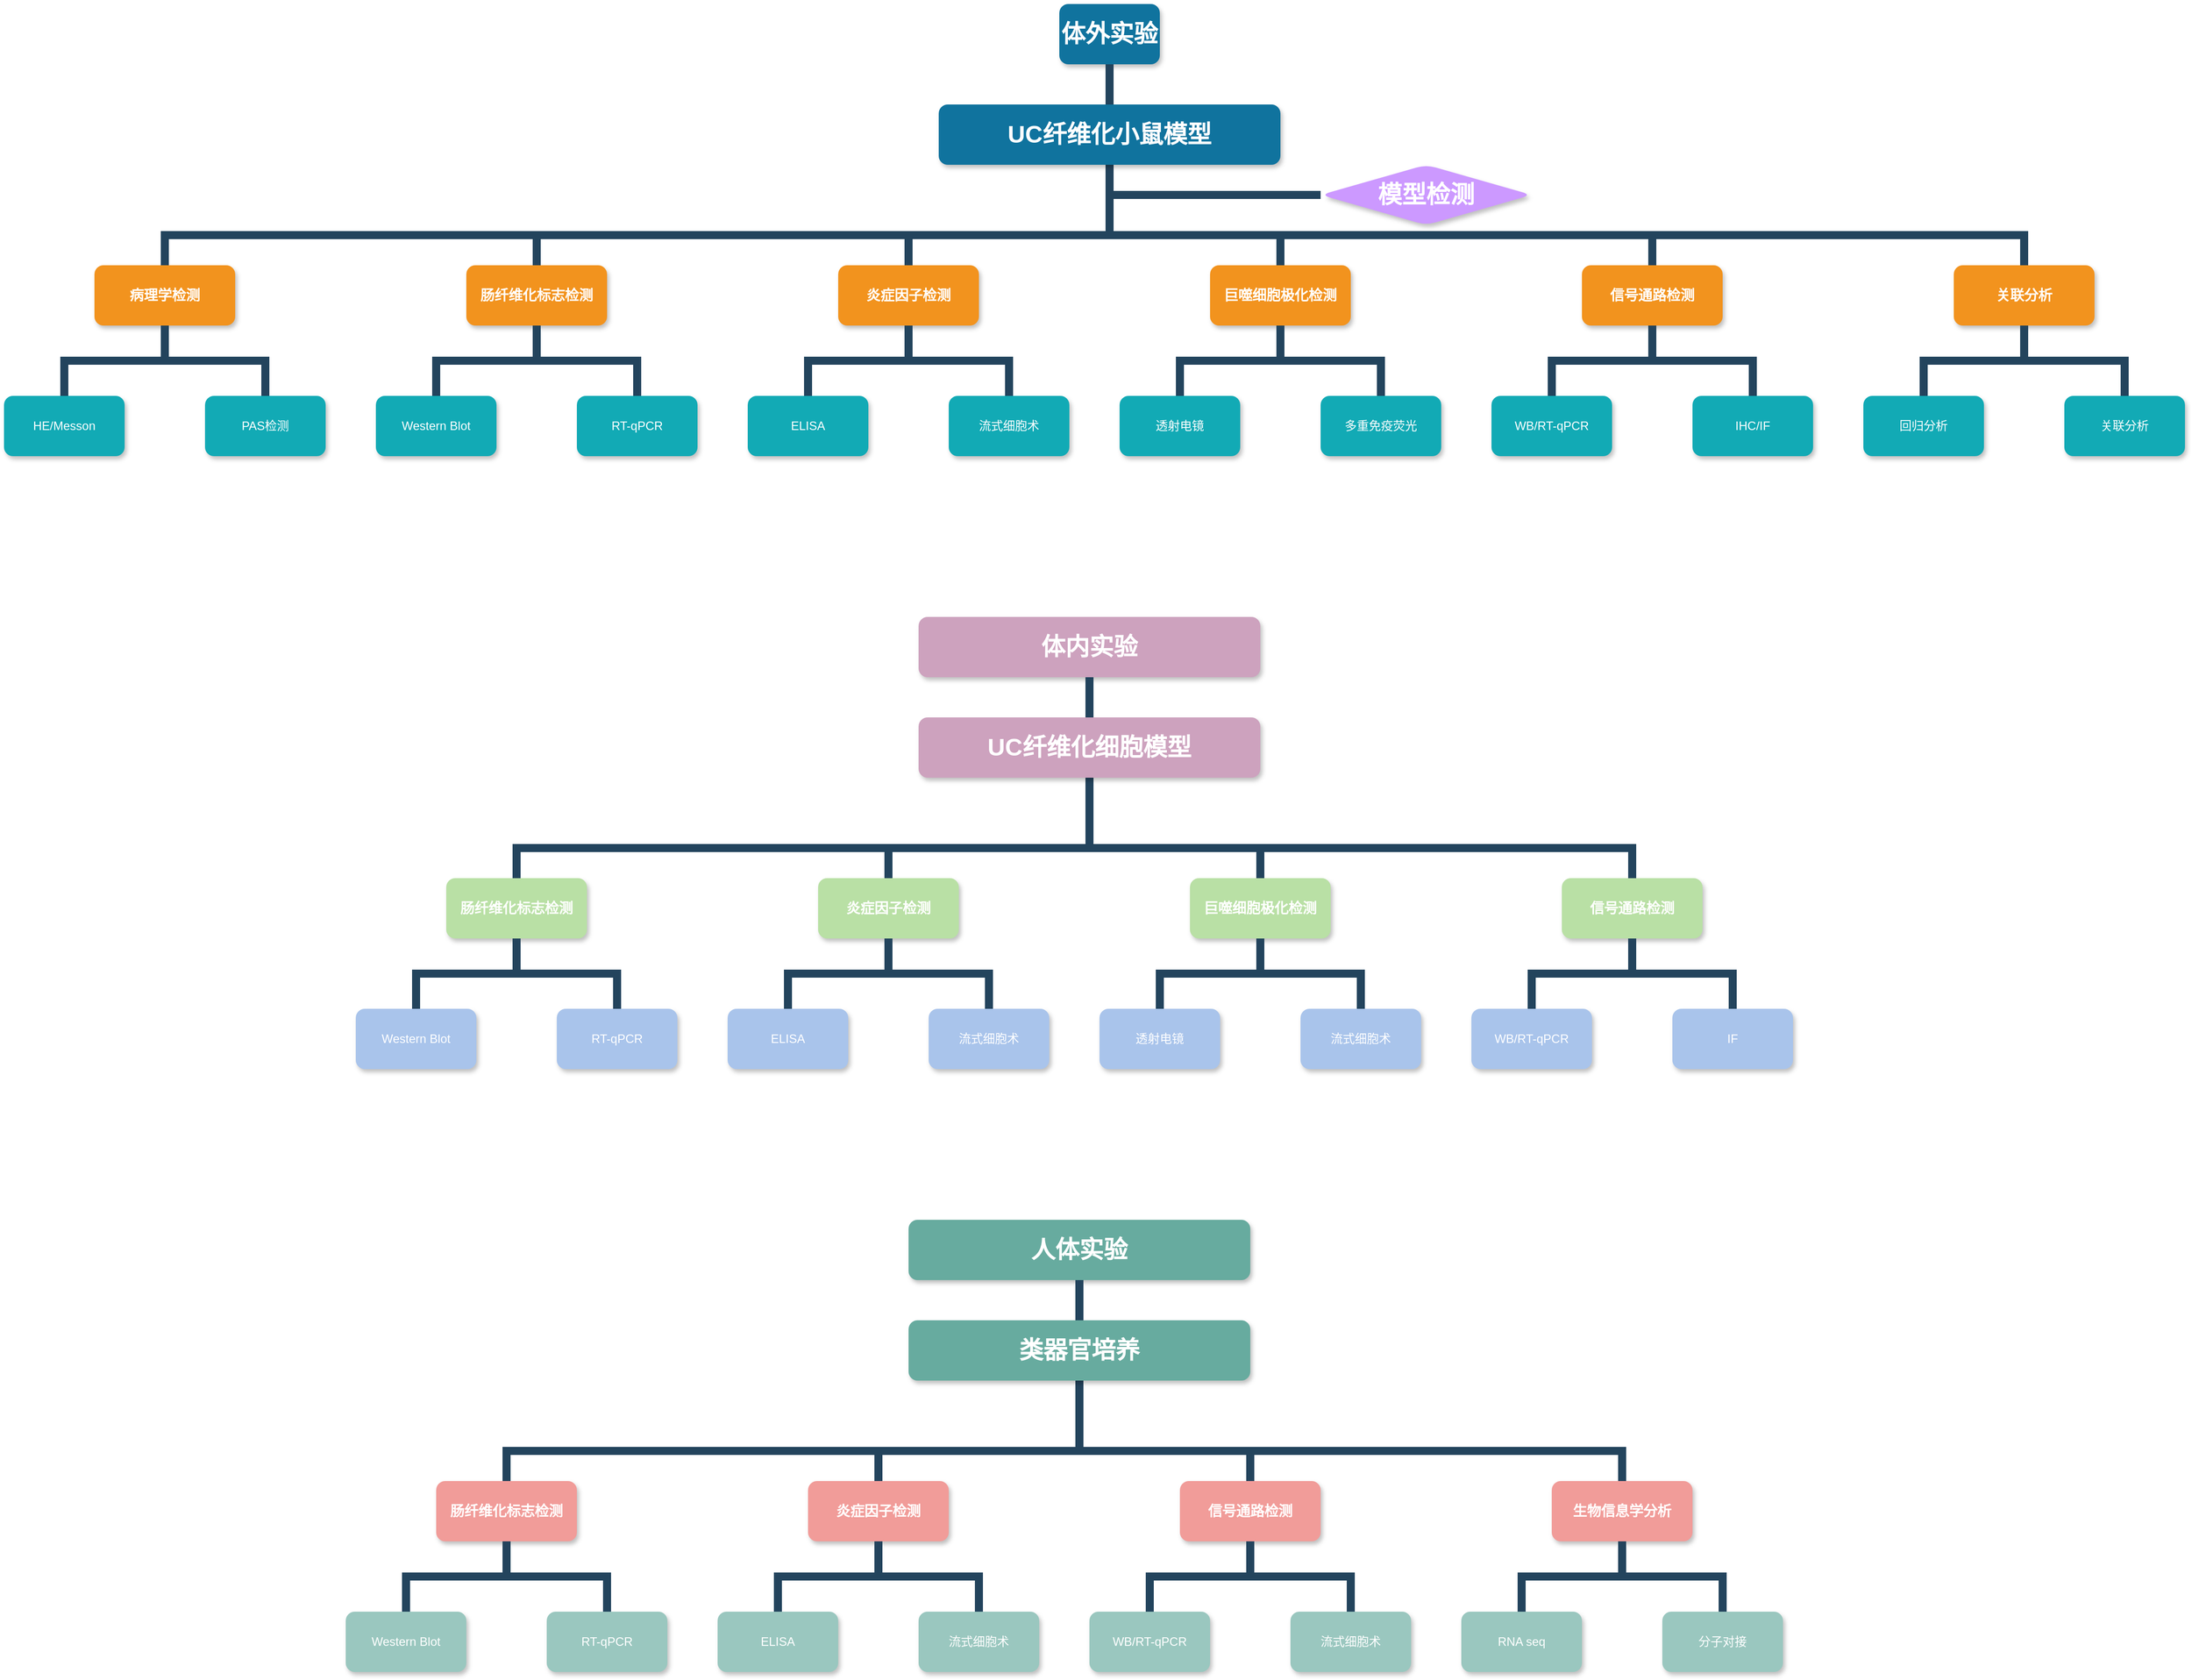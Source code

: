<mxfile version="24.0.1" type="github">
  <diagram name="Page-1" id="64c3da0e-402f-94eb-ee01-a36477274f13">
    <mxGraphModel dx="1990" dy="1843" grid="1" gridSize="10" guides="1" tooltips="1" connect="1" arrows="1" fold="1" page="1" pageScale="1" pageWidth="1169" pageHeight="826" background="none" math="0" shadow="0">
      <root>
        <mxCell id="0" />
        <mxCell id="1" parent="0" />
        <mxCell id="3" value="病理学检测" style="whiteSpace=wrap;rounded=1;fillColor=#F2931E;strokeColor=none;shadow=1;fontColor=#FFFFFF;fontStyle=1;fontSize=14" parent="1" vertex="1">
          <mxGeometry x="170" y="-480.0" width="140" height="60" as="geometry" />
        </mxCell>
        <mxCell id="4" value="肠纤维化标志检测" style="whiteSpace=wrap;rounded=1;fillColor=#F2931E;strokeColor=none;shadow=1;fontColor=#FFFFFF;fontStyle=1;fontSize=14" parent="1" vertex="1">
          <mxGeometry x="540" y="-480.0" width="140" height="60" as="geometry" />
        </mxCell>
        <mxCell id="5" value="关联分析" style="whiteSpace=wrap;rounded=1;fillColor=#F2931E;strokeColor=none;shadow=1;fontColor=#FFFFFF;fontStyle=1;fontSize=14" parent="1" vertex="1">
          <mxGeometry x="2020" y="-480.0" width="140" height="60" as="geometry" />
        </mxCell>
        <mxCell id="6" value="炎症因子检测" style="whiteSpace=wrap;rounded=1;fillColor=#F2931E;strokeColor=none;shadow=1;fontColor=#FFFFFF;fontStyle=1;fontSize=14" parent="1" vertex="1">
          <mxGeometry x="910" y="-480.0" width="140" height="60" as="geometry" />
        </mxCell>
        <mxCell id="7" value="巨噬细胞极化检测" style="whiteSpace=wrap;rounded=1;fillColor=#F2931E;strokeColor=none;shadow=1;fontColor=#FFFFFF;fontStyle=1;fontSize=14" parent="1" vertex="1">
          <mxGeometry x="1280" y="-480.0" width="140" height="60" as="geometry" />
        </mxCell>
        <mxCell id="8" value="信号通路检测" style="whiteSpace=wrap;rounded=1;fillColor=#F2931E;strokeColor=none;shadow=1;fontColor=#FFFFFF;fontStyle=1;fontSize=14" parent="1" vertex="1">
          <mxGeometry x="1650" y="-480.0" width="140" height="60" as="geometry" />
        </mxCell>
        <mxCell id="10" value="HE/Messon" style="whiteSpace=wrap;rounded=1;fillColor=#12AAB5;strokeColor=none;shadow=1;fontColor=#FFFFFF;" parent="1" vertex="1">
          <mxGeometry x="80" y="-350.0" width="120" height="60" as="geometry" />
        </mxCell>
        <mxCell id="12" value="PAS检测" style="whiteSpace=wrap;rounded=1;fillColor=#12AAB5;strokeColor=none;shadow=1;fontColor=#FFFFFF;" parent="1" vertex="1">
          <mxGeometry x="280" y="-350.0" width="120" height="60" as="geometry" />
        </mxCell>
        <mxCell id="43" value="Western Blot" style="whiteSpace=wrap;rounded=1;fillColor=#12AAB5;strokeColor=none;shadow=1;fontColor=#FFFFFF;" parent="1" vertex="1">
          <mxGeometry x="450.0" y="-350.0" width="120" height="60" as="geometry" />
        </mxCell>
        <mxCell id="44" value="RT-qPCR" style="whiteSpace=wrap;rounded=1;fillColor=#12AAB5;strokeColor=none;shadow=1;fontColor=#FFFFFF;" parent="1" vertex="1">
          <mxGeometry x="650.0" y="-350.0" width="120" height="60" as="geometry" />
        </mxCell>
        <mxCell id="103" value="" style="edgeStyle=elbowEdgeStyle;elbow=vertical;rounded=0;fontColor=#000000;endArrow=none;endFill=0;strokeWidth=8;strokeColor=#23445D;" parent="1" source="3" target="10" edge="1">
          <mxGeometry width="100" height="100" relative="1" as="geometry">
            <mxPoint x="30" y="-360" as="sourcePoint" />
            <mxPoint x="130" y="-460" as="targetPoint" />
          </mxGeometry>
        </mxCell>
        <mxCell id="104" value="" style="edgeStyle=elbowEdgeStyle;elbow=vertical;rounded=0;fontColor=#000000;endArrow=none;endFill=0;strokeWidth=8;strokeColor=#23445D;" parent="1" source="3" target="12" edge="1">
          <mxGeometry width="100" height="100" relative="1" as="geometry">
            <mxPoint x="370" y="-360" as="sourcePoint" />
            <mxPoint x="470" y="-460" as="targetPoint" />
          </mxGeometry>
        </mxCell>
        <mxCell id="116" value="" style="edgeStyle=elbowEdgeStyle;elbow=vertical;rounded=0;fontColor=#000000;endArrow=none;endFill=0;strokeWidth=8;strokeColor=#23445D;" parent="1" source="4" target="43" edge="1">
          <mxGeometry width="100" height="100" relative="1" as="geometry">
            <mxPoint x="250" y="-410.0" as="sourcePoint" />
            <mxPoint x="150" y="-340" as="targetPoint" />
          </mxGeometry>
        </mxCell>
        <mxCell id="117" value="" style="edgeStyle=elbowEdgeStyle;elbow=vertical;rounded=0;fontColor=#000000;endArrow=none;endFill=0;strokeWidth=8;strokeColor=#23445D;" parent="1" source="4" target="44" edge="1">
          <mxGeometry width="100" height="100" relative="1" as="geometry">
            <mxPoint x="250" y="-410.0" as="sourcePoint" />
            <mxPoint x="350" y="-340" as="targetPoint" />
          </mxGeometry>
        </mxCell>
        <mxCell id="133" value="ELISA" style="whiteSpace=wrap;rounded=1;fillColor=#12AAB5;strokeColor=none;shadow=1;fontColor=#FFFFFF;" parent="1" vertex="1">
          <mxGeometry x="820.0" y="-350.0" width="120" height="60" as="geometry" />
        </mxCell>
        <mxCell id="134" value="流式细胞术" style="whiteSpace=wrap;rounded=1;fillColor=#12AAB5;strokeColor=none;shadow=1;fontColor=#FFFFFF;" parent="1" vertex="1">
          <mxGeometry x="1020.0" y="-350.0" width="120" height="60" as="geometry" />
        </mxCell>
        <mxCell id="155" value="透射电镜" style="whiteSpace=wrap;rounded=1;fillColor=#12AAB5;strokeColor=none;shadow=1;fontColor=#FFFFFF;" parent="1" vertex="1">
          <mxGeometry x="1190.0" y="-350.0" width="120" height="60" as="geometry" />
        </mxCell>
        <mxCell id="156" value="多重免疫荧光" style="whiteSpace=wrap;rounded=1;fillColor=#12AAB5;strokeColor=none;shadow=1;fontColor=#FFFFFF;" parent="1" vertex="1">
          <mxGeometry x="1390.0" y="-350.0" width="120" height="60" as="geometry" />
        </mxCell>
        <mxCell id="177" value="WB/RT-qPCR" style="whiteSpace=wrap;rounded=1;fillColor=#12AAB5;strokeColor=none;shadow=1;fontColor=#FFFFFF;" parent="1" vertex="1">
          <mxGeometry x="1560.0" y="-350.0" width="120" height="60" as="geometry" />
        </mxCell>
        <mxCell id="178" value="IHC/IF" style="whiteSpace=wrap;rounded=1;fillColor=#12AAB5;strokeColor=none;shadow=1;fontColor=#FFFFFF;" parent="1" vertex="1">
          <mxGeometry x="1760.0" y="-350.0" width="120" height="60" as="geometry" />
        </mxCell>
        <mxCell id="199" value="回归分析" style="whiteSpace=wrap;rounded=1;fillColor=#12AAB5;strokeColor=none;shadow=1;fontColor=#FFFFFF;" parent="1" vertex="1">
          <mxGeometry x="1930.0" y="-350.0" width="120" height="60" as="geometry" />
        </mxCell>
        <mxCell id="200" value="关联分析" style="whiteSpace=wrap;rounded=1;fillColor=#12AAB5;strokeColor=none;shadow=1;fontColor=#FFFFFF;" parent="1" vertex="1">
          <mxGeometry x="2130" y="-350.0" width="120" height="60" as="geometry" />
        </mxCell>
        <mxCell id="221" value="" style="edgeStyle=elbowEdgeStyle;elbow=vertical;rounded=0;fontColor=#000000;endArrow=none;endFill=0;strokeWidth=8;strokeColor=#23445D;" parent="1" source="6" target="133" edge="1">
          <mxGeometry width="100" height="100" relative="1" as="geometry">
            <mxPoint x="790" y="-380" as="sourcePoint" />
            <mxPoint x="890" y="-480" as="targetPoint" />
          </mxGeometry>
        </mxCell>
        <mxCell id="222" value="" style="edgeStyle=elbowEdgeStyle;elbow=vertical;rounded=0;fontColor=#000000;endArrow=none;endFill=0;strokeWidth=8;strokeColor=#23445D;" parent="1" source="6" target="134" edge="1">
          <mxGeometry width="100" height="100" relative="1" as="geometry">
            <mxPoint x="1040" y="-370" as="sourcePoint" />
            <mxPoint x="1140" y="-470" as="targetPoint" />
          </mxGeometry>
        </mxCell>
        <mxCell id="223" value="" style="edgeStyle=elbowEdgeStyle;elbow=vertical;rounded=0;fontColor=#000000;endArrow=none;endFill=0;strokeWidth=8;strokeColor=#23445D;" parent="1" source="7" target="155" edge="1">
          <mxGeometry width="100" height="100" relative="1" as="geometry">
            <mxPoint x="1350" y="-350" as="sourcePoint" />
            <mxPoint x="1250" y="-460" as="targetPoint" />
          </mxGeometry>
        </mxCell>
        <mxCell id="224" value="" style="edgeStyle=elbowEdgeStyle;elbow=vertical;rounded=0;fontColor=#000000;endArrow=none;endFill=0;strokeWidth=8;strokeColor=#23445D;" parent="1" source="7" target="156" edge="1">
          <mxGeometry width="100" height="100" relative="1" as="geometry">
            <mxPoint x="1440" y="-360" as="sourcePoint" />
            <mxPoint x="1540" y="-460" as="targetPoint" />
          </mxGeometry>
        </mxCell>
        <mxCell id="225" value="" style="edgeStyle=elbowEdgeStyle;elbow=vertical;rounded=0;fontColor=#000000;endArrow=none;endFill=0;strokeWidth=8;strokeColor=#23445D;" parent="1" source="8" target="177" edge="1">
          <mxGeometry width="100" height="100" relative="1" as="geometry">
            <mxPoint x="1560" y="-360" as="sourcePoint" />
            <mxPoint x="1660" y="-460" as="targetPoint" />
          </mxGeometry>
        </mxCell>
        <mxCell id="226" value="" style="edgeStyle=elbowEdgeStyle;elbow=vertical;rounded=0;fontColor=#000000;endArrow=none;endFill=0;strokeWidth=8;strokeColor=#23445D;" parent="1" source="8" target="178" edge="1">
          <mxGeometry width="100" height="100" relative="1" as="geometry">
            <mxPoint x="1790" y="-360" as="sourcePoint" />
            <mxPoint x="1890" y="-460" as="targetPoint" />
          </mxGeometry>
        </mxCell>
        <mxCell id="227" value="" style="edgeStyle=elbowEdgeStyle;elbow=vertical;rounded=0;fontColor=#000000;endArrow=none;endFill=0;strokeWidth=8;strokeColor=#23445D;" parent="1" source="5" target="199" edge="1">
          <mxGeometry width="100" height="100" relative="1" as="geometry">
            <mxPoint x="1910" y="-360" as="sourcePoint" />
            <mxPoint x="2010" y="-460" as="targetPoint" />
          </mxGeometry>
        </mxCell>
        <mxCell id="228" value="" style="edgeStyle=elbowEdgeStyle;elbow=vertical;rounded=0;fontColor=#000000;endArrow=none;endFill=0;strokeWidth=8;strokeColor=#23445D;" parent="1" source="5" target="200" edge="1">
          <mxGeometry width="100" height="100" relative="1" as="geometry">
            <mxPoint x="2170" y="-360" as="sourcePoint" />
            <mxPoint x="2270" y="-460" as="targetPoint" />
          </mxGeometry>
        </mxCell>
        <mxCell id="229" value="" style="edgeStyle=elbowEdgeStyle;elbow=vertical;rounded=0;fontColor=#000000;endArrow=none;endFill=0;strokeWidth=8;strokeColor=#23445D;exitX=0.5;exitY=1;exitDx=0;exitDy=0;" parent="1" source="2" target="3" edge="1">
          <mxGeometry width="100" height="100" relative="1" as="geometry">
            <mxPoint x="550" y="-510" as="sourcePoint" />
            <mxPoint x="650" y="-610" as="targetPoint" />
            <Array as="points">
              <mxPoint x="1050" y="-510" />
            </Array>
          </mxGeometry>
        </mxCell>
        <mxCell id="230" value="" style="edgeStyle=elbowEdgeStyle;elbow=vertical;rounded=0;fontColor=#000000;endArrow=none;endFill=0;strokeWidth=8;strokeColor=#23445D;exitX=0.5;exitY=1;exitDx=0;exitDy=0;" parent="1" source="2" target="4" edge="1">
          <mxGeometry width="100" height="100" relative="1" as="geometry">
            <mxPoint x="560" y="-500" as="sourcePoint" />
            <mxPoint x="660" y="-600" as="targetPoint" />
            <Array as="points">
              <mxPoint x="1130" y="-510" />
            </Array>
          </mxGeometry>
        </mxCell>
        <mxCell id="231" value="" style="edgeStyle=elbowEdgeStyle;elbow=vertical;rounded=0;fontColor=#000000;endArrow=none;endFill=0;strokeWidth=8;strokeColor=#23445D;exitX=0.5;exitY=1;exitDx=0;exitDy=0;" parent="1" source="2" target="6" edge="1">
          <mxGeometry width="100" height="100" relative="1" as="geometry">
            <mxPoint x="570" y="-490" as="sourcePoint" />
            <mxPoint x="670" y="-590" as="targetPoint" />
            <Array as="points">
              <mxPoint x="1160" y="-510" />
            </Array>
          </mxGeometry>
        </mxCell>
        <mxCell id="232" value="" style="edgeStyle=elbowEdgeStyle;elbow=vertical;rounded=0;fontColor=#000000;endArrow=none;endFill=0;strokeWidth=8;strokeColor=#23445D;exitX=0.5;exitY=1;exitDx=0;exitDy=0;" parent="1" source="2" target="7" edge="1">
          <mxGeometry width="100" height="100" relative="1" as="geometry">
            <mxPoint x="580" y="-480" as="sourcePoint" />
            <mxPoint x="680" y="-580" as="targetPoint" />
            <Array as="points">
              <mxPoint x="1270" y="-510" />
            </Array>
          </mxGeometry>
        </mxCell>
        <mxCell id="233" value="" style="edgeStyle=elbowEdgeStyle;elbow=vertical;rounded=0;fontColor=#000000;endArrow=none;endFill=0;strokeWidth=8;strokeColor=#23445D;" parent="1" target="8" edge="1">
          <mxGeometry width="100" height="100" relative="1" as="geometry">
            <mxPoint x="1180" y="-580" as="sourcePoint" />
            <mxPoint x="690" y="-570" as="targetPoint" />
            <Array as="points">
              <mxPoint x="1190" y="-510" />
            </Array>
          </mxGeometry>
        </mxCell>
        <mxCell id="234" value="" style="edgeStyle=elbowEdgeStyle;elbow=vertical;rounded=0;fontColor=#000000;endArrow=none;endFill=0;strokeWidth=8;strokeColor=#23445D;exitX=0.5;exitY=1;exitDx=0;exitDy=0;" parent="1" source="2" target="5" edge="1">
          <mxGeometry width="100" height="100" relative="1" as="geometry">
            <mxPoint x="600" y="-460" as="sourcePoint" />
            <mxPoint x="700" y="-560" as="targetPoint" />
            <Array as="points">
              <mxPoint x="1230" y="-510" />
            </Array>
          </mxGeometry>
        </mxCell>
        <mxCell id="1Q1P1RtI_Jd911ZKaXiL-234" value="体外实验" style="whiteSpace=wrap;html=1;fontSize=24;fillColor=#10739E;strokeColor=none;fontColor=#FFFFFF;rounded=1;shadow=1;fontStyle=1;" parent="1" vertex="1">
          <mxGeometry x="1130" y="-740" width="100" height="60" as="geometry" />
        </mxCell>
        <mxCell id="1Q1P1RtI_Jd911ZKaXiL-238" value="" style="edgeStyle=elbowEdgeStyle;elbow=vertical;rounded=0;fontColor=#000000;endArrow=none;endFill=0;strokeWidth=8;strokeColor=#23445D;exitX=0.5;exitY=1;exitDx=0;exitDy=0;" parent="1" source="2" edge="1">
          <mxGeometry width="100" height="100" relative="1" as="geometry">
            <mxPoint x="1190" y="-530" as="sourcePoint" />
            <mxPoint x="1180" y="-600" as="targetPoint" />
          </mxGeometry>
        </mxCell>
        <mxCell id="1Q1P1RtI_Jd911ZKaXiL-239" value="" style="edgeStyle=elbowEdgeStyle;elbow=vertical;rounded=0;fontColor=#000000;endArrow=none;endFill=0;strokeWidth=8;strokeColor=#23445D;exitX=0.5;exitY=1;exitDx=0;exitDy=0;" parent="1" source="1Q1P1RtI_Jd911ZKaXiL-234" target="2" edge="1">
          <mxGeometry width="100" height="100" relative="1" as="geometry">
            <mxPoint x="1180" y="-680" as="sourcePoint" />
            <mxPoint x="1180" y="-600" as="targetPoint" />
          </mxGeometry>
        </mxCell>
        <mxCell id="2" value="UC纤维化小鼠模型" style="whiteSpace=wrap;rounded=1;shadow=1;fillColor=#10739E;strokeColor=none;fontColor=#FFFFFF;fontStyle=1;fontSize=24" parent="1" vertex="1">
          <mxGeometry x="1010" y="-640" width="340" height="60" as="geometry" />
        </mxCell>
        <mxCell id="1Q1P1RtI_Jd911ZKaXiL-240" value="模型检测" style="rhombus;whiteSpace=wrap;html=1;fontSize=24;fillColor=#CC99FF;strokeColor=none;fontColor=#FFFFFF;rounded=1;shadow=1;fontStyle=1;" parent="1" vertex="1">
          <mxGeometry x="1390" y="-580" width="210" height="60" as="geometry" />
        </mxCell>
        <mxCell id="1Q1P1RtI_Jd911ZKaXiL-242" value="" style="edgeStyle=elbowEdgeStyle;elbow=vertical;rounded=0;fontColor=#000000;endArrow=none;endFill=0;strokeWidth=8;strokeColor=#23445D;entryX=0;entryY=0.5;entryDx=0;entryDy=0;" parent="1" target="1Q1P1RtI_Jd911ZKaXiL-240" edge="1">
          <mxGeometry width="100" height="100" relative="1" as="geometry">
            <mxPoint x="1180" y="-540" as="sourcePoint" />
            <mxPoint x="2100" y="-470" as="targetPoint" />
            <Array as="points">
              <mxPoint x="1370" y="-550" />
            </Array>
          </mxGeometry>
        </mxCell>
        <mxCell id="1Q1P1RtI_Jd911ZKaXiL-245" value="肠纤维化标志检测" style="whiteSpace=wrap;rounded=1;fillColor=#B9E0A5;strokeColor=none;shadow=1;fontColor=#FFFFFF;fontStyle=1;fontSize=14" parent="1" vertex="1">
          <mxGeometry x="520" y="130.0" width="140" height="60" as="geometry" />
        </mxCell>
        <mxCell id="1Q1P1RtI_Jd911ZKaXiL-247" value="炎症因子检测" style="whiteSpace=wrap;rounded=1;fillColor=#B9E0A5;strokeColor=none;shadow=1;fontColor=#FFFFFF;fontStyle=1;fontSize=14" parent="1" vertex="1">
          <mxGeometry x="890" y="130.0" width="140" height="60" as="geometry" />
        </mxCell>
        <mxCell id="1Q1P1RtI_Jd911ZKaXiL-248" value="巨噬细胞极化检测" style="whiteSpace=wrap;rounded=1;fillColor=#B9E0A5;strokeColor=none;shadow=1;fontColor=#FFFFFF;fontStyle=1;fontSize=14" parent="1" vertex="1">
          <mxGeometry x="1260" y="130.0" width="140" height="60" as="geometry" />
        </mxCell>
        <mxCell id="1Q1P1RtI_Jd911ZKaXiL-249" value="信号通路检测" style="whiteSpace=wrap;rounded=1;fillColor=#B9E0A5;strokeColor=none;shadow=1;fontColor=#FFFFFF;fontStyle=1;fontSize=14" parent="1" vertex="1">
          <mxGeometry x="1630" y="130.0" width="140" height="60" as="geometry" />
        </mxCell>
        <mxCell id="1Q1P1RtI_Jd911ZKaXiL-252" value="Western Blot" style="whiteSpace=wrap;rounded=1;fillColor=#A9C4EB;strokeColor=none;shadow=1;fontColor=#FFFFFF;" parent="1" vertex="1">
          <mxGeometry x="430.0" y="260.0" width="120" height="60" as="geometry" />
        </mxCell>
        <mxCell id="1Q1P1RtI_Jd911ZKaXiL-253" value="RT-qPCR" style="whiteSpace=wrap;rounded=1;fillColor=#A9C4EB;strokeColor=none;shadow=1;fontColor=#FFFFFF;" parent="1" vertex="1">
          <mxGeometry x="630.0" y="260.0" width="120" height="60" as="geometry" />
        </mxCell>
        <mxCell id="1Q1P1RtI_Jd911ZKaXiL-256" value="" style="edgeStyle=elbowEdgeStyle;elbow=vertical;rounded=0;fontColor=#000000;endArrow=none;endFill=0;strokeWidth=8;strokeColor=#23445D;fillColor=#A9C4EB;" parent="1" source="1Q1P1RtI_Jd911ZKaXiL-245" target="1Q1P1RtI_Jd911ZKaXiL-252" edge="1">
          <mxGeometry width="100" height="100" relative="1" as="geometry">
            <mxPoint x="230" y="200.0" as="sourcePoint" />
            <mxPoint x="130" y="270" as="targetPoint" />
          </mxGeometry>
        </mxCell>
        <mxCell id="1Q1P1RtI_Jd911ZKaXiL-257" value="" style="edgeStyle=elbowEdgeStyle;elbow=vertical;rounded=0;fontColor=#000000;endArrow=none;endFill=0;strokeWidth=8;strokeColor=#23445D;fillColor=#A9C4EB;" parent="1" source="1Q1P1RtI_Jd911ZKaXiL-245" target="1Q1P1RtI_Jd911ZKaXiL-253" edge="1">
          <mxGeometry width="100" height="100" relative="1" as="geometry">
            <mxPoint x="230" y="200.0" as="sourcePoint" />
            <mxPoint x="330" y="270" as="targetPoint" />
          </mxGeometry>
        </mxCell>
        <mxCell id="1Q1P1RtI_Jd911ZKaXiL-258" value="ELISA" style="whiteSpace=wrap;rounded=1;fillColor=#A9C4EB;strokeColor=none;shadow=1;fontColor=#FFFFFF;" parent="1" vertex="1">
          <mxGeometry x="800.0" y="260.0" width="120" height="60" as="geometry" />
        </mxCell>
        <mxCell id="1Q1P1RtI_Jd911ZKaXiL-259" value="流式细胞术" style="whiteSpace=wrap;rounded=1;fillColor=#A9C4EB;strokeColor=none;shadow=1;fontColor=#FFFFFF;" parent="1" vertex="1">
          <mxGeometry x="1000.0" y="260.0" width="120" height="60" as="geometry" />
        </mxCell>
        <mxCell id="1Q1P1RtI_Jd911ZKaXiL-260" value="透射电镜" style="whiteSpace=wrap;rounded=1;fillColor=#A9C4EB;strokeColor=none;shadow=1;fontColor=#FFFFFF;" parent="1" vertex="1">
          <mxGeometry x="1170.0" y="260.0" width="120" height="60" as="geometry" />
        </mxCell>
        <mxCell id="1Q1P1RtI_Jd911ZKaXiL-261" value="流式细胞术" style="whiteSpace=wrap;rounded=1;fillColor=#A9C4EB;strokeColor=none;shadow=1;fontColor=#FFFFFF;" parent="1" vertex="1">
          <mxGeometry x="1370.0" y="260.0" width="120" height="60" as="geometry" />
        </mxCell>
        <mxCell id="1Q1P1RtI_Jd911ZKaXiL-262" value="WB/RT-qPCR" style="whiteSpace=wrap;rounded=1;fillColor=#A9C4EB;strokeColor=none;shadow=1;fontColor=#FFFFFF;" parent="1" vertex="1">
          <mxGeometry x="1540.0" y="260.0" width="120" height="60" as="geometry" />
        </mxCell>
        <mxCell id="1Q1P1RtI_Jd911ZKaXiL-263" value="IF" style="whiteSpace=wrap;rounded=1;fillColor=#A9C4EB;strokeColor=none;shadow=1;fontColor=#FFFFFF;" parent="1" vertex="1">
          <mxGeometry x="1740.0" y="260.0" width="120" height="60" as="geometry" />
        </mxCell>
        <mxCell id="1Q1P1RtI_Jd911ZKaXiL-266" value="" style="edgeStyle=elbowEdgeStyle;elbow=vertical;rounded=0;fontColor=#000000;endArrow=none;endFill=0;strokeWidth=8;strokeColor=#23445D;fillColor=#A9C4EB;" parent="1" source="1Q1P1RtI_Jd911ZKaXiL-247" target="1Q1P1RtI_Jd911ZKaXiL-258" edge="1">
          <mxGeometry width="100" height="100" relative="1" as="geometry">
            <mxPoint x="770" y="230" as="sourcePoint" />
            <mxPoint x="870" y="130" as="targetPoint" />
          </mxGeometry>
        </mxCell>
        <mxCell id="1Q1P1RtI_Jd911ZKaXiL-267" value="" style="edgeStyle=elbowEdgeStyle;elbow=vertical;rounded=0;fontColor=#000000;endArrow=none;endFill=0;strokeWidth=8;strokeColor=#23445D;fillColor=#A9C4EB;" parent="1" source="1Q1P1RtI_Jd911ZKaXiL-247" target="1Q1P1RtI_Jd911ZKaXiL-259" edge="1">
          <mxGeometry width="100" height="100" relative="1" as="geometry">
            <mxPoint x="1020" y="240" as="sourcePoint" />
            <mxPoint x="1120" y="140" as="targetPoint" />
          </mxGeometry>
        </mxCell>
        <mxCell id="1Q1P1RtI_Jd911ZKaXiL-268" value="" style="edgeStyle=elbowEdgeStyle;elbow=vertical;rounded=0;fontColor=#000000;endArrow=none;endFill=0;strokeWidth=8;strokeColor=#23445D;fillColor=#A9C4EB;" parent="1" source="1Q1P1RtI_Jd911ZKaXiL-248" target="1Q1P1RtI_Jd911ZKaXiL-260" edge="1">
          <mxGeometry width="100" height="100" relative="1" as="geometry">
            <mxPoint x="1330" y="260" as="sourcePoint" />
            <mxPoint x="1230" y="150" as="targetPoint" />
          </mxGeometry>
        </mxCell>
        <mxCell id="1Q1P1RtI_Jd911ZKaXiL-269" value="" style="edgeStyle=elbowEdgeStyle;elbow=vertical;rounded=0;fontColor=#000000;endArrow=none;endFill=0;strokeWidth=8;strokeColor=#23445D;fillColor=#A9C4EB;" parent="1" source="1Q1P1RtI_Jd911ZKaXiL-248" target="1Q1P1RtI_Jd911ZKaXiL-261" edge="1">
          <mxGeometry width="100" height="100" relative="1" as="geometry">
            <mxPoint x="1420" y="250" as="sourcePoint" />
            <mxPoint x="1520" y="150" as="targetPoint" />
          </mxGeometry>
        </mxCell>
        <mxCell id="1Q1P1RtI_Jd911ZKaXiL-270" value="" style="edgeStyle=elbowEdgeStyle;elbow=vertical;rounded=0;fontColor=#000000;endArrow=none;endFill=0;strokeWidth=8;strokeColor=#23445D;fillColor=#A9C4EB;" parent="1" source="1Q1P1RtI_Jd911ZKaXiL-249" target="1Q1P1RtI_Jd911ZKaXiL-262" edge="1">
          <mxGeometry width="100" height="100" relative="1" as="geometry">
            <mxPoint x="1540" y="250" as="sourcePoint" />
            <mxPoint x="1640" y="150" as="targetPoint" />
          </mxGeometry>
        </mxCell>
        <mxCell id="1Q1P1RtI_Jd911ZKaXiL-271" value="" style="edgeStyle=elbowEdgeStyle;elbow=vertical;rounded=0;fontColor=#000000;endArrow=none;endFill=0;strokeWidth=8;strokeColor=#23445D;fillColor=#A9C4EB;" parent="1" source="1Q1P1RtI_Jd911ZKaXiL-249" target="1Q1P1RtI_Jd911ZKaXiL-263" edge="1">
          <mxGeometry width="100" height="100" relative="1" as="geometry">
            <mxPoint x="1770" y="250" as="sourcePoint" />
            <mxPoint x="1870" y="150" as="targetPoint" />
          </mxGeometry>
        </mxCell>
        <mxCell id="1Q1P1RtI_Jd911ZKaXiL-275" value="" style="edgeStyle=elbowEdgeStyle;elbow=vertical;rounded=0;fontColor=#000000;endArrow=none;endFill=0;strokeWidth=8;strokeColor=#23445D;exitX=0.5;exitY=1;exitDx=0;exitDy=0;" parent="1" source="1Q1P1RtI_Jd911ZKaXiL-283" target="1Q1P1RtI_Jd911ZKaXiL-245" edge="1">
          <mxGeometry width="100" height="100" relative="1" as="geometry">
            <mxPoint x="540" y="110" as="sourcePoint" />
            <mxPoint x="640" y="10" as="targetPoint" />
            <Array as="points">
              <mxPoint x="1110" y="100" />
            </Array>
          </mxGeometry>
        </mxCell>
        <mxCell id="1Q1P1RtI_Jd911ZKaXiL-276" value="" style="edgeStyle=elbowEdgeStyle;elbow=vertical;rounded=0;fontColor=#000000;endArrow=none;endFill=0;strokeWidth=8;strokeColor=#23445D;exitX=0.5;exitY=1;exitDx=0;exitDy=0;" parent="1" source="1Q1P1RtI_Jd911ZKaXiL-283" target="1Q1P1RtI_Jd911ZKaXiL-247" edge="1">
          <mxGeometry width="100" height="100" relative="1" as="geometry">
            <mxPoint x="550" y="120" as="sourcePoint" />
            <mxPoint x="650" y="20" as="targetPoint" />
            <Array as="points">
              <mxPoint x="1140" y="100" />
            </Array>
          </mxGeometry>
        </mxCell>
        <mxCell id="1Q1P1RtI_Jd911ZKaXiL-277" value="" style="edgeStyle=elbowEdgeStyle;elbow=vertical;rounded=0;fontColor=#000000;endArrow=none;endFill=0;strokeWidth=8;strokeColor=#23445D;exitX=0.5;exitY=1;exitDx=0;exitDy=0;" parent="1" source="1Q1P1RtI_Jd911ZKaXiL-283" target="1Q1P1RtI_Jd911ZKaXiL-248" edge="1">
          <mxGeometry width="100" height="100" relative="1" as="geometry">
            <mxPoint x="560" y="130" as="sourcePoint" />
            <mxPoint x="660" y="30" as="targetPoint" />
            <Array as="points">
              <mxPoint x="1250" y="100" />
            </Array>
          </mxGeometry>
        </mxCell>
        <mxCell id="1Q1P1RtI_Jd911ZKaXiL-278" value="" style="edgeStyle=elbowEdgeStyle;elbow=vertical;rounded=0;fontColor=#000000;endArrow=none;endFill=0;strokeWidth=8;strokeColor=#23445D;" parent="1" target="1Q1P1RtI_Jd911ZKaXiL-249" edge="1">
          <mxGeometry width="100" height="100" relative="1" as="geometry">
            <mxPoint x="1160" y="30" as="sourcePoint" />
            <mxPoint x="670" y="40" as="targetPoint" />
            <Array as="points">
              <mxPoint x="1170" y="100" />
            </Array>
          </mxGeometry>
        </mxCell>
        <mxCell id="1Q1P1RtI_Jd911ZKaXiL-280" value="体内实验" style="whiteSpace=wrap;html=1;fontSize=24;fillColor=#CDA2BE;strokeColor=none;fontColor=#FFFFFF;rounded=1;shadow=1;fontStyle=1;" parent="1" vertex="1">
          <mxGeometry x="990" y="-130" width="340" height="60" as="geometry" />
        </mxCell>
        <mxCell id="1Q1P1RtI_Jd911ZKaXiL-281" value="" style="edgeStyle=elbowEdgeStyle;elbow=vertical;rounded=0;fontColor=#000000;endArrow=none;endFill=0;strokeWidth=8;strokeColor=#23445D;exitX=0.5;exitY=1;exitDx=0;exitDy=0;fillColor=#CDA2BE;" parent="1" source="1Q1P1RtI_Jd911ZKaXiL-283" edge="1">
          <mxGeometry width="100" height="100" relative="1" as="geometry">
            <mxPoint x="1170" y="80" as="sourcePoint" />
            <mxPoint x="1160" y="10" as="targetPoint" />
          </mxGeometry>
        </mxCell>
        <mxCell id="1Q1P1RtI_Jd911ZKaXiL-282" value="" style="edgeStyle=elbowEdgeStyle;elbow=vertical;rounded=0;fontColor=#000000;endArrow=none;endFill=0;strokeWidth=8;strokeColor=#23445D;exitX=0.5;exitY=1;exitDx=0;exitDy=0;fillColor=#CDA2BE;" parent="1" source="1Q1P1RtI_Jd911ZKaXiL-280" target="1Q1P1RtI_Jd911ZKaXiL-283" edge="1">
          <mxGeometry width="100" height="100" relative="1" as="geometry">
            <mxPoint x="1160" y="-70" as="sourcePoint" />
            <mxPoint x="1160" y="10" as="targetPoint" />
          </mxGeometry>
        </mxCell>
        <mxCell id="1Q1P1RtI_Jd911ZKaXiL-283" value="UC纤维化细胞模型" style="whiteSpace=wrap;rounded=1;shadow=1;fillColor=#CDA2BE;strokeColor=none;fontColor=#FFFFFF;fontStyle=1;fontSize=24" parent="1" vertex="1">
          <mxGeometry x="990" y="-30" width="340" height="60" as="geometry" />
        </mxCell>
        <mxCell id="1Q1P1RtI_Jd911ZKaXiL-286" value="肠纤维化标志检测" style="whiteSpace=wrap;rounded=1;fillColor=#F19C99;strokeColor=none;shadow=1;fontColor=#FFFFFF;fontStyle=1;fontSize=14" parent="1" vertex="1">
          <mxGeometry x="510" y="730.0" width="140" height="60" as="geometry" />
        </mxCell>
        <mxCell id="1Q1P1RtI_Jd911ZKaXiL-287" value="炎症因子检测" style="whiteSpace=wrap;rounded=1;fillColor=#F19C99;strokeColor=none;shadow=1;fontColor=#FFFFFF;fontStyle=1;fontSize=14" parent="1" vertex="1">
          <mxGeometry x="880" y="730.0" width="140" height="60" as="geometry" />
        </mxCell>
        <mxCell id="1Q1P1RtI_Jd911ZKaXiL-288" value="信号通路检测" style="whiteSpace=wrap;rounded=1;fillColor=#F19C99;strokeColor=none;shadow=1;fontColor=#FFFFFF;fontStyle=1;fontSize=14" parent="1" vertex="1">
          <mxGeometry x="1250" y="730.0" width="140" height="60" as="geometry" />
        </mxCell>
        <mxCell id="1Q1P1RtI_Jd911ZKaXiL-289" value="生物信息学分析" style="whiteSpace=wrap;rounded=1;fillColor=#F19C99;strokeColor=none;shadow=1;fontColor=#FFFFFF;fontStyle=1;fontSize=14" parent="1" vertex="1">
          <mxGeometry x="1620" y="730.0" width="140" height="60" as="geometry" />
        </mxCell>
        <mxCell id="1Q1P1RtI_Jd911ZKaXiL-290" value="Western Blot" style="whiteSpace=wrap;rounded=1;fillColor=#9AC7BF;strokeColor=none;shadow=1;fontColor=#FFFFFF;" parent="1" vertex="1">
          <mxGeometry x="420.0" y="860.0" width="120" height="60" as="geometry" />
        </mxCell>
        <mxCell id="1Q1P1RtI_Jd911ZKaXiL-291" value="RT-qPCR" style="whiteSpace=wrap;rounded=1;fillColor=#9AC7BF;strokeColor=none;shadow=1;fontColor=#FFFFFF;" parent="1" vertex="1">
          <mxGeometry x="620.0" y="860.0" width="120" height="60" as="geometry" />
        </mxCell>
        <mxCell id="1Q1P1RtI_Jd911ZKaXiL-292" value="" style="edgeStyle=elbowEdgeStyle;elbow=vertical;rounded=0;fontColor=#000000;endArrow=none;endFill=0;strokeWidth=8;strokeColor=#23445D;fillColor=#9AC7BF;" parent="1" source="1Q1P1RtI_Jd911ZKaXiL-286" target="1Q1P1RtI_Jd911ZKaXiL-290" edge="1">
          <mxGeometry width="100" height="100" relative="1" as="geometry">
            <mxPoint x="220" y="800.0" as="sourcePoint" />
            <mxPoint x="120" y="870" as="targetPoint" />
          </mxGeometry>
        </mxCell>
        <mxCell id="1Q1P1RtI_Jd911ZKaXiL-293" value="" style="edgeStyle=elbowEdgeStyle;elbow=vertical;rounded=0;fontColor=#000000;endArrow=none;endFill=0;strokeWidth=8;strokeColor=#23445D;fillColor=#9AC7BF;" parent="1" source="1Q1P1RtI_Jd911ZKaXiL-286" target="1Q1P1RtI_Jd911ZKaXiL-291" edge="1">
          <mxGeometry width="100" height="100" relative="1" as="geometry">
            <mxPoint x="220" y="800.0" as="sourcePoint" />
            <mxPoint x="320" y="870" as="targetPoint" />
          </mxGeometry>
        </mxCell>
        <mxCell id="1Q1P1RtI_Jd911ZKaXiL-294" value="ELISA" style="whiteSpace=wrap;rounded=1;fillColor=#9AC7BF;strokeColor=none;shadow=1;fontColor=#FFFFFF;" parent="1" vertex="1">
          <mxGeometry x="790.0" y="860.0" width="120" height="60" as="geometry" />
        </mxCell>
        <mxCell id="1Q1P1RtI_Jd911ZKaXiL-295" value="流式细胞术" style="whiteSpace=wrap;rounded=1;fillColor=#9AC7BF;strokeColor=none;shadow=1;fontColor=#FFFFFF;" parent="1" vertex="1">
          <mxGeometry x="990.0" y="860.0" width="120" height="60" as="geometry" />
        </mxCell>
        <mxCell id="1Q1P1RtI_Jd911ZKaXiL-296" value="WB/RT-qPCR" style="whiteSpace=wrap;rounded=1;fillColor=#9AC7BF;strokeColor=none;shadow=1;fontColor=#FFFFFF;" parent="1" vertex="1">
          <mxGeometry x="1160.0" y="860.0" width="120" height="60" as="geometry" />
        </mxCell>
        <mxCell id="1Q1P1RtI_Jd911ZKaXiL-297" value="流式细胞术" style="whiteSpace=wrap;rounded=1;fillColor=#9AC7BF;strokeColor=none;shadow=1;fontColor=#FFFFFF;" parent="1" vertex="1">
          <mxGeometry x="1360.0" y="860.0" width="120" height="60" as="geometry" />
        </mxCell>
        <mxCell id="1Q1P1RtI_Jd911ZKaXiL-298" value="RNA seq" style="whiteSpace=wrap;rounded=1;fillColor=#9AC7BF;strokeColor=none;shadow=1;fontColor=#FFFFFF;" parent="1" vertex="1">
          <mxGeometry x="1530.0" y="860.0" width="120" height="60" as="geometry" />
        </mxCell>
        <mxCell id="1Q1P1RtI_Jd911ZKaXiL-299" value="分子对接" style="whiteSpace=wrap;rounded=1;fillColor=#9AC7BF;strokeColor=none;shadow=1;fontColor=#FFFFFF;" parent="1" vertex="1">
          <mxGeometry x="1730.0" y="860.0" width="120" height="60" as="geometry" />
        </mxCell>
        <mxCell id="1Q1P1RtI_Jd911ZKaXiL-300" value="" style="edgeStyle=elbowEdgeStyle;elbow=vertical;rounded=0;fontColor=#000000;endArrow=none;endFill=0;strokeWidth=8;strokeColor=#23445D;fillColor=#9AC7BF;" parent="1" source="1Q1P1RtI_Jd911ZKaXiL-287" target="1Q1P1RtI_Jd911ZKaXiL-294" edge="1">
          <mxGeometry width="100" height="100" relative="1" as="geometry">
            <mxPoint x="760" y="830" as="sourcePoint" />
            <mxPoint x="860" y="730" as="targetPoint" />
          </mxGeometry>
        </mxCell>
        <mxCell id="1Q1P1RtI_Jd911ZKaXiL-301" value="" style="edgeStyle=elbowEdgeStyle;elbow=vertical;rounded=0;fontColor=#000000;endArrow=none;endFill=0;strokeWidth=8;strokeColor=#23445D;fillColor=#9AC7BF;" parent="1" source="1Q1P1RtI_Jd911ZKaXiL-287" target="1Q1P1RtI_Jd911ZKaXiL-295" edge="1">
          <mxGeometry width="100" height="100" relative="1" as="geometry">
            <mxPoint x="1010" y="840" as="sourcePoint" />
            <mxPoint x="1110" y="740" as="targetPoint" />
          </mxGeometry>
        </mxCell>
        <mxCell id="1Q1P1RtI_Jd911ZKaXiL-302" value="" style="edgeStyle=elbowEdgeStyle;elbow=vertical;rounded=0;fontColor=#000000;endArrow=none;endFill=0;strokeWidth=8;strokeColor=#23445D;fillColor=#9AC7BF;" parent="1" source="1Q1P1RtI_Jd911ZKaXiL-288" target="1Q1P1RtI_Jd911ZKaXiL-296" edge="1">
          <mxGeometry width="100" height="100" relative="1" as="geometry">
            <mxPoint x="1320" y="860" as="sourcePoint" />
            <mxPoint x="1220" y="750" as="targetPoint" />
          </mxGeometry>
        </mxCell>
        <mxCell id="1Q1P1RtI_Jd911ZKaXiL-303" value="" style="edgeStyle=elbowEdgeStyle;elbow=vertical;rounded=0;fontColor=#000000;endArrow=none;endFill=0;strokeWidth=8;strokeColor=#23445D;fillColor=#9AC7BF;" parent="1" source="1Q1P1RtI_Jd911ZKaXiL-288" target="1Q1P1RtI_Jd911ZKaXiL-297" edge="1">
          <mxGeometry width="100" height="100" relative="1" as="geometry">
            <mxPoint x="1410" y="850" as="sourcePoint" />
            <mxPoint x="1510" y="750" as="targetPoint" />
          </mxGeometry>
        </mxCell>
        <mxCell id="1Q1P1RtI_Jd911ZKaXiL-304" value="" style="edgeStyle=elbowEdgeStyle;elbow=vertical;rounded=0;fontColor=#000000;endArrow=none;endFill=0;strokeWidth=8;strokeColor=#23445D;fillColor=#9AC7BF;" parent="1" source="1Q1P1RtI_Jd911ZKaXiL-289" target="1Q1P1RtI_Jd911ZKaXiL-298" edge="1">
          <mxGeometry width="100" height="100" relative="1" as="geometry">
            <mxPoint x="1530" y="850" as="sourcePoint" />
            <mxPoint x="1630" y="750" as="targetPoint" />
          </mxGeometry>
        </mxCell>
        <mxCell id="1Q1P1RtI_Jd911ZKaXiL-305" value="" style="edgeStyle=elbowEdgeStyle;elbow=vertical;rounded=0;fontColor=#000000;endArrow=none;endFill=0;strokeWidth=8;strokeColor=#23445D;fillColor=#9AC7BF;" parent="1" source="1Q1P1RtI_Jd911ZKaXiL-289" target="1Q1P1RtI_Jd911ZKaXiL-299" edge="1">
          <mxGeometry width="100" height="100" relative="1" as="geometry">
            <mxPoint x="1760" y="850" as="sourcePoint" />
            <mxPoint x="1860" y="750" as="targetPoint" />
          </mxGeometry>
        </mxCell>
        <mxCell id="1Q1P1RtI_Jd911ZKaXiL-306" value="" style="edgeStyle=elbowEdgeStyle;elbow=vertical;rounded=0;fontColor=#000000;endArrow=none;endFill=0;strokeWidth=8;strokeColor=#23445D;exitX=0.5;exitY=1;exitDx=0;exitDy=0;" parent="1" source="1Q1P1RtI_Jd911ZKaXiL-313" target="1Q1P1RtI_Jd911ZKaXiL-286" edge="1">
          <mxGeometry width="100" height="100" relative="1" as="geometry">
            <mxPoint x="530" y="710" as="sourcePoint" />
            <mxPoint x="630" y="610" as="targetPoint" />
            <Array as="points">
              <mxPoint x="1100" y="700" />
            </Array>
          </mxGeometry>
        </mxCell>
        <mxCell id="1Q1P1RtI_Jd911ZKaXiL-307" value="" style="edgeStyle=elbowEdgeStyle;elbow=vertical;rounded=0;fontColor=#000000;endArrow=none;endFill=0;strokeWidth=8;strokeColor=#23445D;exitX=0.5;exitY=1;exitDx=0;exitDy=0;" parent="1" source="1Q1P1RtI_Jd911ZKaXiL-313" target="1Q1P1RtI_Jd911ZKaXiL-287" edge="1">
          <mxGeometry width="100" height="100" relative="1" as="geometry">
            <mxPoint x="540" y="720" as="sourcePoint" />
            <mxPoint x="640" y="620" as="targetPoint" />
            <Array as="points">
              <mxPoint x="1130" y="700" />
            </Array>
          </mxGeometry>
        </mxCell>
        <mxCell id="1Q1P1RtI_Jd911ZKaXiL-308" value="" style="edgeStyle=elbowEdgeStyle;elbow=vertical;rounded=0;fontColor=#000000;endArrow=none;endFill=0;strokeWidth=8;strokeColor=#23445D;exitX=0.5;exitY=1;exitDx=0;exitDy=0;" parent="1" source="1Q1P1RtI_Jd911ZKaXiL-313" target="1Q1P1RtI_Jd911ZKaXiL-288" edge="1">
          <mxGeometry width="100" height="100" relative="1" as="geometry">
            <mxPoint x="550" y="730" as="sourcePoint" />
            <mxPoint x="650" y="630" as="targetPoint" />
            <Array as="points">
              <mxPoint x="1240" y="700" />
            </Array>
          </mxGeometry>
        </mxCell>
        <mxCell id="1Q1P1RtI_Jd911ZKaXiL-309" value="" style="edgeStyle=elbowEdgeStyle;elbow=vertical;rounded=0;fontColor=#000000;endArrow=none;endFill=0;strokeWidth=8;strokeColor=#23445D;" parent="1" target="1Q1P1RtI_Jd911ZKaXiL-289" edge="1">
          <mxGeometry width="100" height="100" relative="1" as="geometry">
            <mxPoint x="1150" y="630" as="sourcePoint" />
            <mxPoint x="660" y="640" as="targetPoint" />
            <Array as="points">
              <mxPoint x="1160" y="700" />
            </Array>
          </mxGeometry>
        </mxCell>
        <mxCell id="1Q1P1RtI_Jd911ZKaXiL-310" value="人体实验" style="whiteSpace=wrap;html=1;fontSize=24;fillColor=#67AB9F;strokeColor=none;fontColor=#FFFFFF;rounded=1;shadow=1;fontStyle=1;" parent="1" vertex="1">
          <mxGeometry x="980" y="470" width="340" height="60" as="geometry" />
        </mxCell>
        <mxCell id="1Q1P1RtI_Jd911ZKaXiL-311" value="" style="edgeStyle=elbowEdgeStyle;elbow=vertical;rounded=0;fontColor=#000000;endArrow=none;endFill=0;strokeWidth=8;strokeColor=#23445D;exitX=0.5;exitY=1;exitDx=0;exitDy=0;fillColor=#67AB9F;" parent="1" source="1Q1P1RtI_Jd911ZKaXiL-313" edge="1">
          <mxGeometry width="100" height="100" relative="1" as="geometry">
            <mxPoint x="1160" y="680" as="sourcePoint" />
            <mxPoint x="1150" y="610" as="targetPoint" />
          </mxGeometry>
        </mxCell>
        <mxCell id="1Q1P1RtI_Jd911ZKaXiL-312" value="" style="edgeStyle=elbowEdgeStyle;elbow=vertical;rounded=0;fontColor=#000000;endArrow=none;endFill=0;strokeWidth=8;strokeColor=#23445D;exitX=0.5;exitY=1;exitDx=0;exitDy=0;fillColor=#67AB9F;" parent="1" source="1Q1P1RtI_Jd911ZKaXiL-310" target="1Q1P1RtI_Jd911ZKaXiL-313" edge="1">
          <mxGeometry width="100" height="100" relative="1" as="geometry">
            <mxPoint x="1150" y="530" as="sourcePoint" />
            <mxPoint x="1150" y="610" as="targetPoint" />
          </mxGeometry>
        </mxCell>
        <mxCell id="1Q1P1RtI_Jd911ZKaXiL-313" value="类器官培养" style="whiteSpace=wrap;rounded=1;shadow=1;fillColor=#67AB9F;strokeColor=none;fontColor=#FFFFFF;fontStyle=1;fontSize=24" parent="1" vertex="1">
          <mxGeometry x="980" y="570" width="340" height="60" as="geometry" />
        </mxCell>
      </root>
    </mxGraphModel>
  </diagram>
</mxfile>
